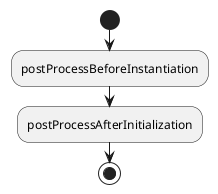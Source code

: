 @startuml
'https://plantuml.com/activity-diagram-beta

start
:postProcessBeforeInstantiation;
:postProcessAfterInitialization;

stop

@enduml
